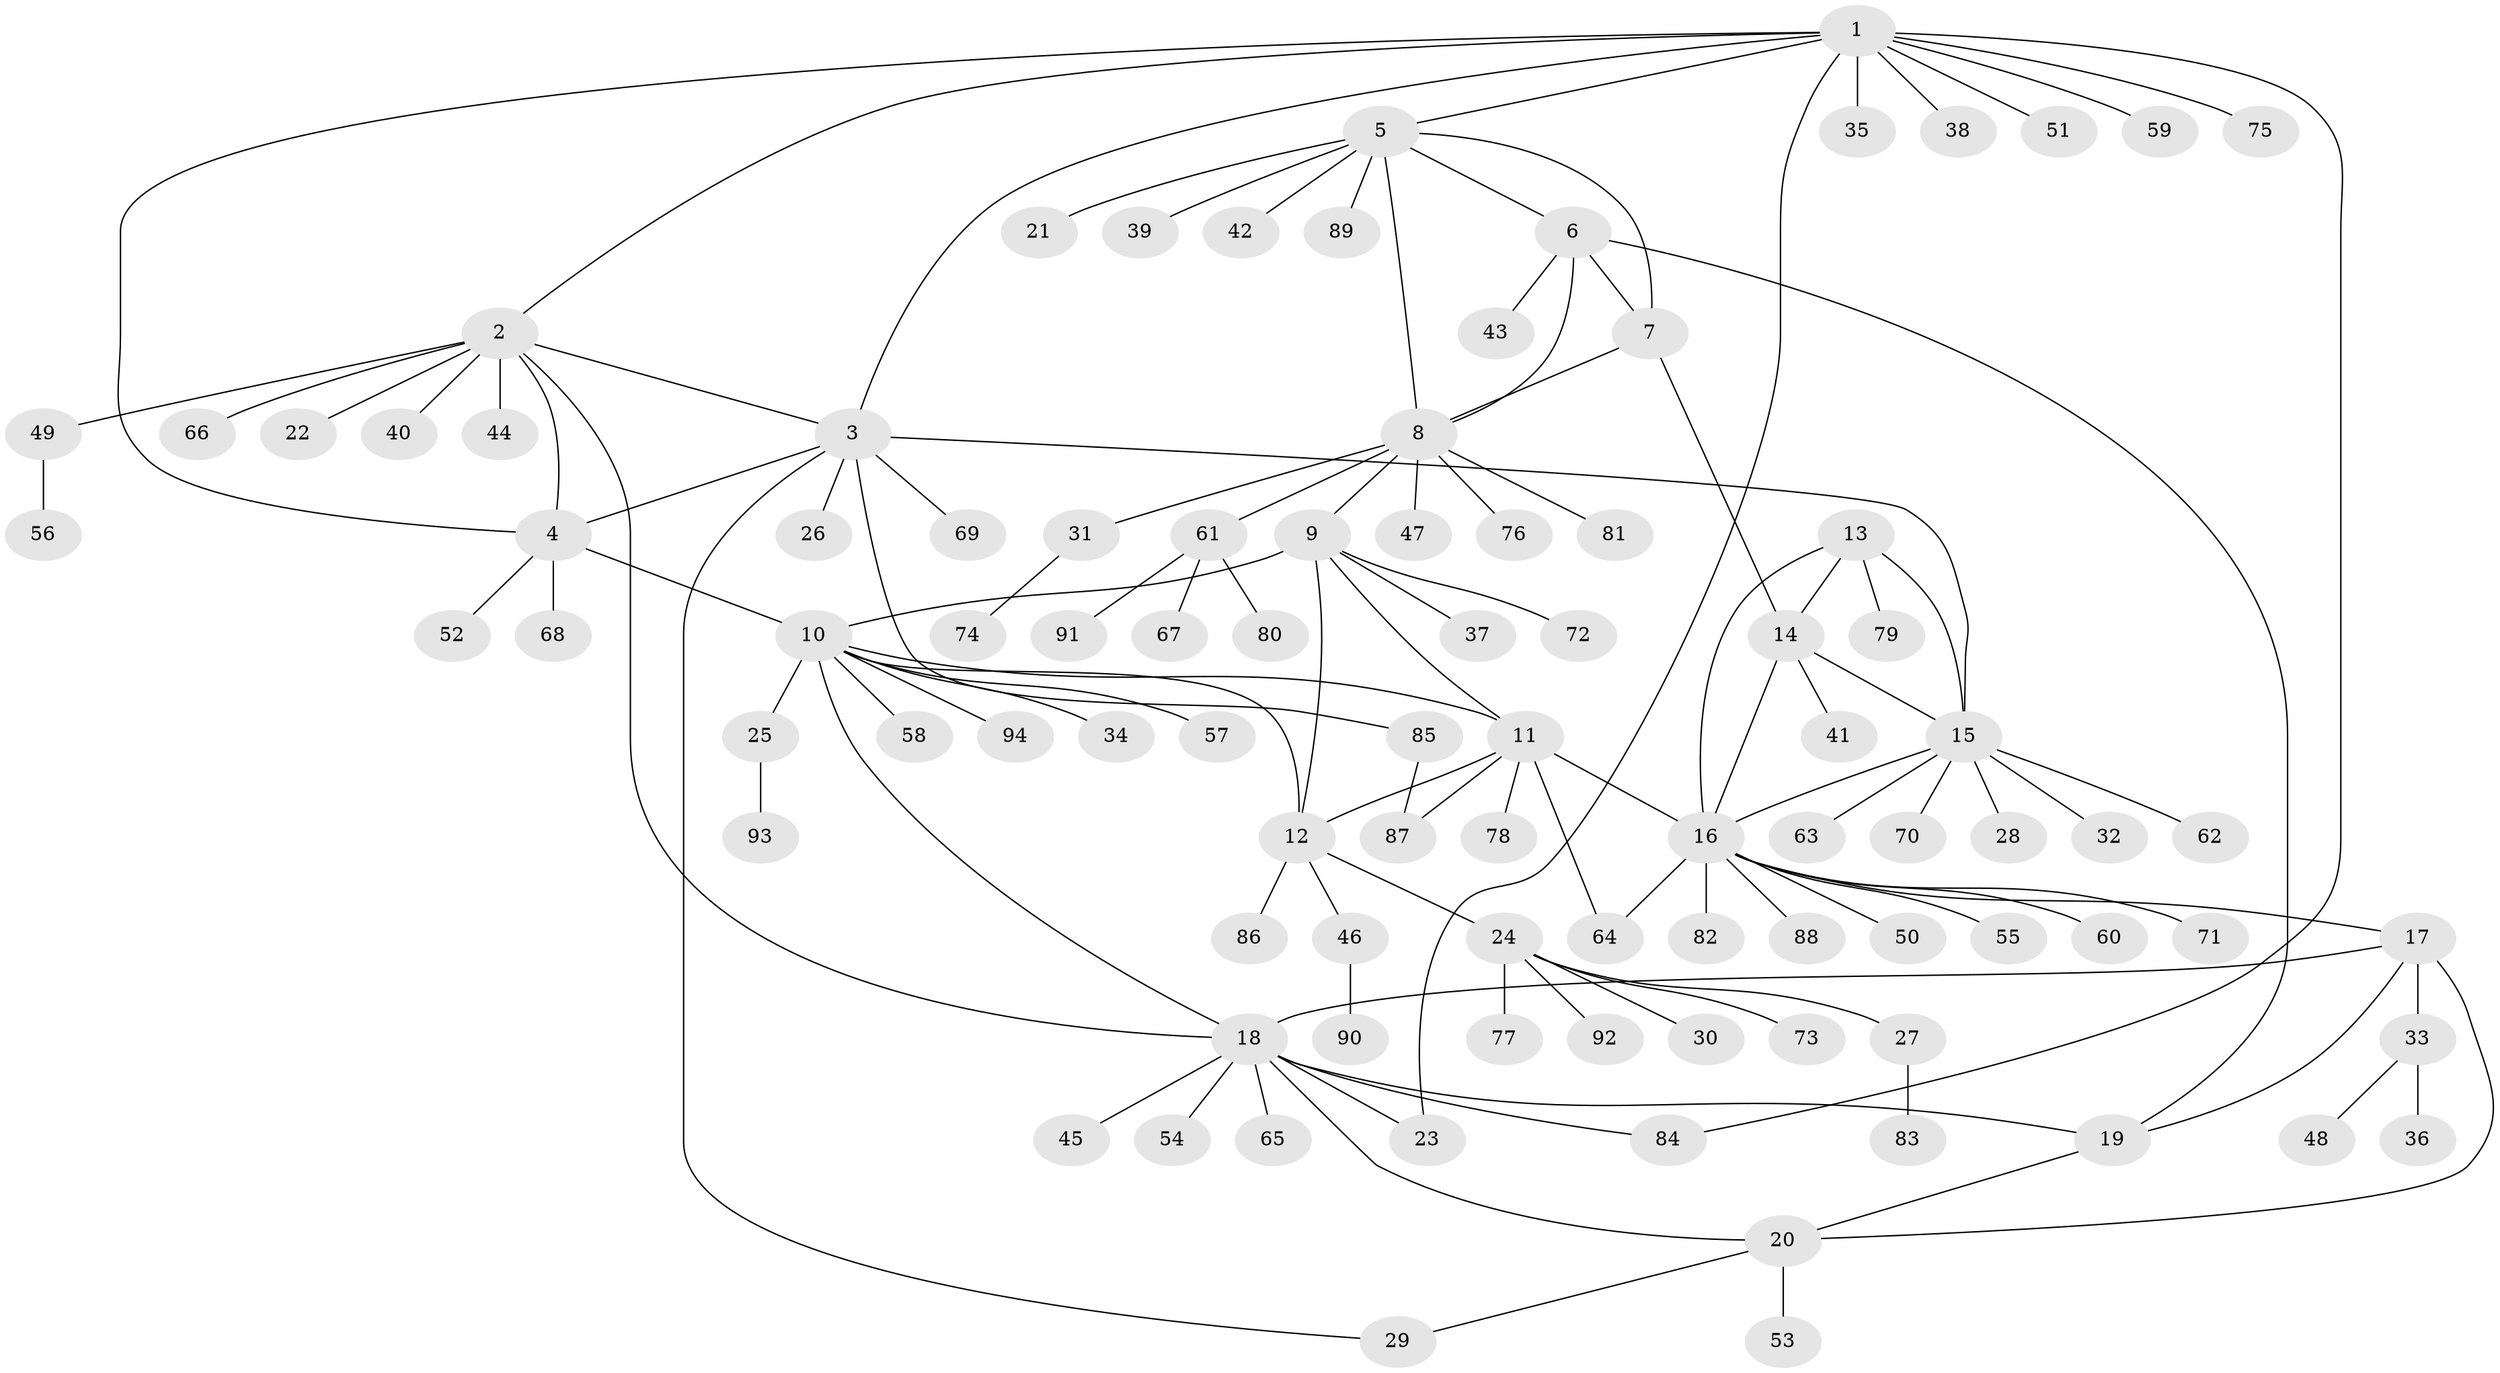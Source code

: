 // coarse degree distribution, {10: 0.028169014084507043, 8: 0.04225352112676056, 5: 0.056338028169014086, 6: 0.014084507042253521, 7: 0.028169014084507043, 4: 0.014084507042253521, 9: 0.014084507042253521, 13: 0.014084507042253521, 3: 0.028169014084507043, 1: 0.676056338028169, 2: 0.08450704225352113}
// Generated by graph-tools (version 1.1) at 2025/42/03/06/25 10:42:08]
// undirected, 94 vertices, 119 edges
graph export_dot {
graph [start="1"]
  node [color=gray90,style=filled];
  1;
  2;
  3;
  4;
  5;
  6;
  7;
  8;
  9;
  10;
  11;
  12;
  13;
  14;
  15;
  16;
  17;
  18;
  19;
  20;
  21;
  22;
  23;
  24;
  25;
  26;
  27;
  28;
  29;
  30;
  31;
  32;
  33;
  34;
  35;
  36;
  37;
  38;
  39;
  40;
  41;
  42;
  43;
  44;
  45;
  46;
  47;
  48;
  49;
  50;
  51;
  52;
  53;
  54;
  55;
  56;
  57;
  58;
  59;
  60;
  61;
  62;
  63;
  64;
  65;
  66;
  67;
  68;
  69;
  70;
  71;
  72;
  73;
  74;
  75;
  76;
  77;
  78;
  79;
  80;
  81;
  82;
  83;
  84;
  85;
  86;
  87;
  88;
  89;
  90;
  91;
  92;
  93;
  94;
  1 -- 2;
  1 -- 3;
  1 -- 4;
  1 -- 5;
  1 -- 23;
  1 -- 35;
  1 -- 38;
  1 -- 51;
  1 -- 59;
  1 -- 75;
  1 -- 84;
  2 -- 3;
  2 -- 4;
  2 -- 18;
  2 -- 22;
  2 -- 40;
  2 -- 44;
  2 -- 49;
  2 -- 66;
  3 -- 4;
  3 -- 15;
  3 -- 26;
  3 -- 29;
  3 -- 69;
  3 -- 85;
  4 -- 10;
  4 -- 52;
  4 -- 68;
  5 -- 6;
  5 -- 7;
  5 -- 8;
  5 -- 21;
  5 -- 39;
  5 -- 42;
  5 -- 89;
  6 -- 7;
  6 -- 8;
  6 -- 19;
  6 -- 43;
  7 -- 8;
  7 -- 14;
  8 -- 9;
  8 -- 31;
  8 -- 47;
  8 -- 61;
  8 -- 76;
  8 -- 81;
  9 -- 10;
  9 -- 11;
  9 -- 12;
  9 -- 37;
  9 -- 72;
  10 -- 11;
  10 -- 12;
  10 -- 18;
  10 -- 25;
  10 -- 34;
  10 -- 57;
  10 -- 58;
  10 -- 94;
  11 -- 12;
  11 -- 16;
  11 -- 64;
  11 -- 78;
  11 -- 87;
  12 -- 24;
  12 -- 46;
  12 -- 86;
  13 -- 14;
  13 -- 15;
  13 -- 16;
  13 -- 79;
  14 -- 15;
  14 -- 16;
  14 -- 41;
  15 -- 16;
  15 -- 28;
  15 -- 32;
  15 -- 62;
  15 -- 63;
  15 -- 70;
  16 -- 17;
  16 -- 50;
  16 -- 55;
  16 -- 60;
  16 -- 64;
  16 -- 71;
  16 -- 82;
  16 -- 88;
  17 -- 18;
  17 -- 19;
  17 -- 20;
  17 -- 33;
  18 -- 19;
  18 -- 20;
  18 -- 23;
  18 -- 45;
  18 -- 54;
  18 -- 65;
  18 -- 84;
  19 -- 20;
  20 -- 29;
  20 -- 53;
  24 -- 27;
  24 -- 30;
  24 -- 73;
  24 -- 77;
  24 -- 92;
  25 -- 93;
  27 -- 83;
  31 -- 74;
  33 -- 36;
  33 -- 48;
  46 -- 90;
  49 -- 56;
  61 -- 67;
  61 -- 80;
  61 -- 91;
  85 -- 87;
}
